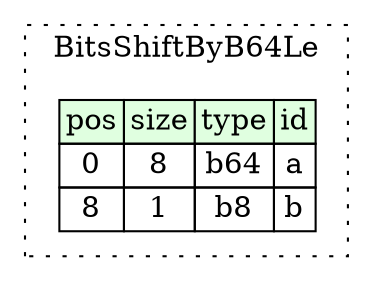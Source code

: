 digraph {
	rankdir=LR;
	node [shape=plaintext];
	subgraph cluster__bits_shift_by_b64_le {
		label="BitsShiftByB64Le";
		graph[style=dotted];

		bits_shift_by_b64_le__seq [label=<<TABLE BORDER="0" CELLBORDER="1" CELLSPACING="0">
			<TR><TD BGCOLOR="#E0FFE0">pos</TD><TD BGCOLOR="#E0FFE0">size</TD><TD BGCOLOR="#E0FFE0">type</TD><TD BGCOLOR="#E0FFE0">id</TD></TR>
			<TR><TD PORT="a_pos">0</TD><TD PORT="a_size">8</TD><TD>b64</TD><TD PORT="a_type">a</TD></TR>
			<TR><TD PORT="b_pos">8</TD><TD PORT="b_size">1</TD><TD>b8</TD><TD PORT="b_type">b</TD></TR>
		</TABLE>>];
	}
}
